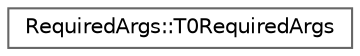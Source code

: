 digraph "Graphical Class Hierarchy"
{
 // INTERACTIVE_SVG=YES
 // LATEX_PDF_SIZE
  bgcolor="transparent";
  edge [fontname=Helvetica,fontsize=10,labelfontname=Helvetica,labelfontsize=10];
  node [fontname=Helvetica,fontsize=10,shape=box,height=0.2,width=0.4];
  rankdir="LR";
  Node0 [id="Node000000",label="RequiredArgs::T0RequiredArgs",height=0.2,width=0.4,color="grey40", fillcolor="white", style="filled",URL="$d9/d5b/structRequiredArgs_1_1T0RequiredArgs.html",tooltip=" "];
}
